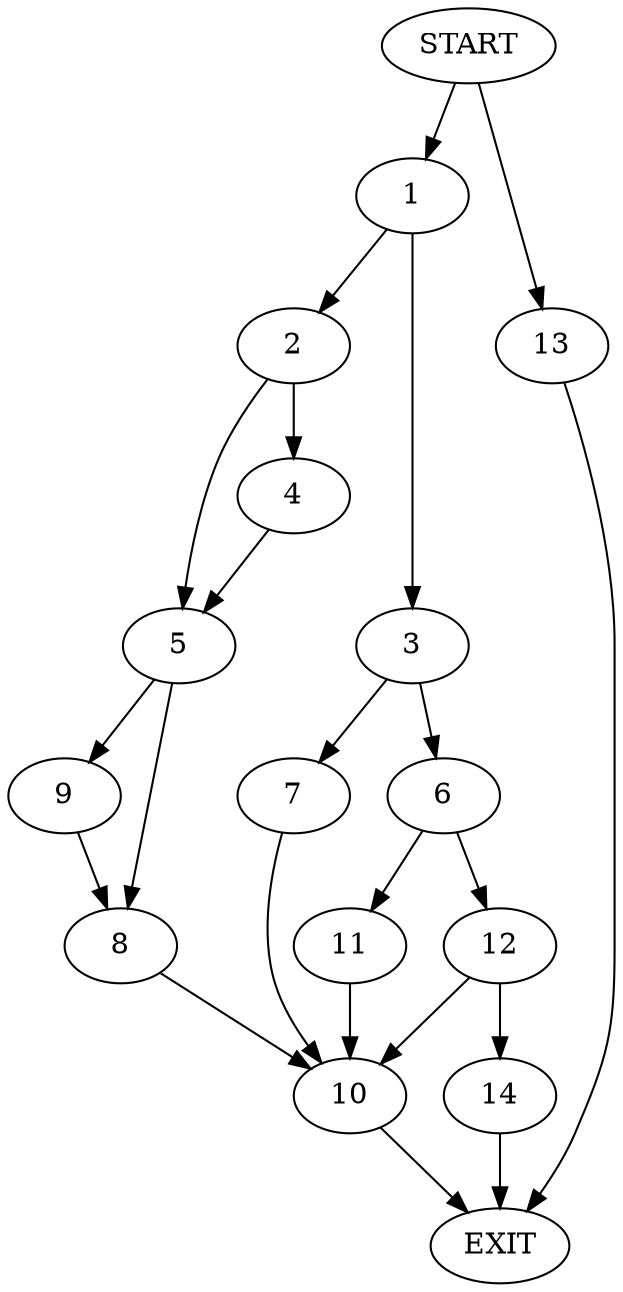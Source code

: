 digraph {
0 [label="START"];
1;
2;
3;
4;
5;
6;
7;
8;
9;
10;
11;
12;
13;
14;
15 [label="EXIT"];
0 -> 1;
1 -> 2;
1 -> 3;
2 -> 4;
2 -> 5;
3 -> 6;
3 -> 7;
4 -> 5;
5 -> 8;
5 -> 9;
8 -> 10;
9 -> 8;
10 -> 15;
7 -> 10;
6 -> 11;
6 -> 12;
0 -> 13;
13 -> 15;
12 -> 14;
12 -> 10;
11 -> 10;
14 -> 15;
}